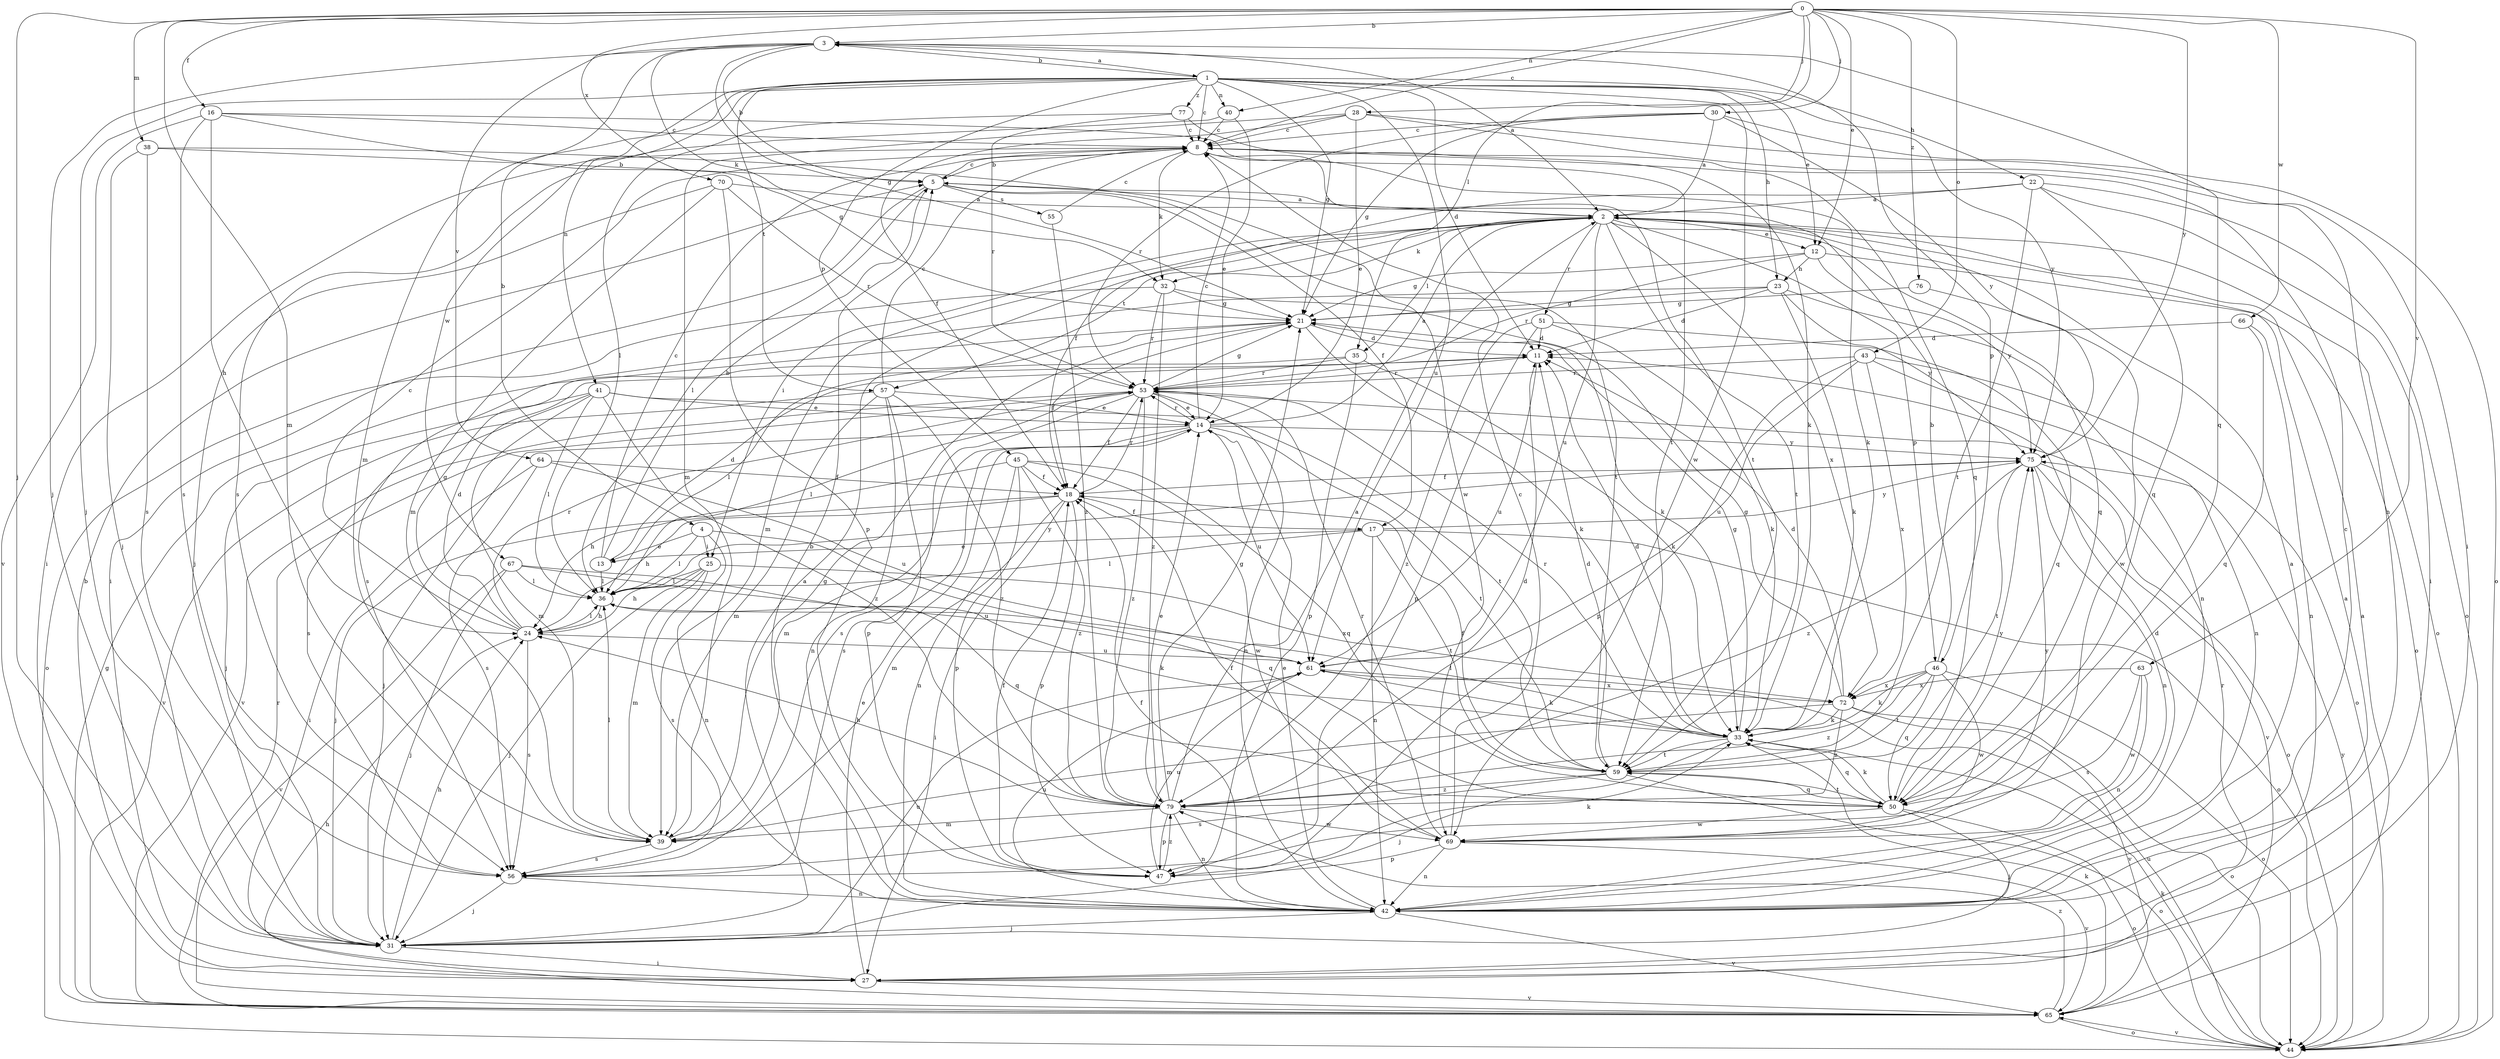 strict digraph  {
0;
1;
2;
3;
4;
5;
8;
11;
12;
13;
14;
16;
17;
18;
21;
22;
23;
24;
25;
27;
28;
30;
31;
32;
33;
35;
36;
38;
39;
40;
41;
42;
43;
44;
45;
46;
47;
50;
51;
53;
55;
56;
57;
59;
61;
63;
64;
65;
66;
67;
69;
70;
72;
75;
76;
77;
79;
0 -> 3  [label=b];
0 -> 8  [label=c];
0 -> 12  [label=e];
0 -> 16  [label=f];
0 -> 28  [label=j];
0 -> 30  [label=j];
0 -> 31  [label=j];
0 -> 35  [label=l];
0 -> 38  [label=m];
0 -> 39  [label=m];
0 -> 40  [label=n];
0 -> 43  [label=o];
0 -> 63  [label=v];
0 -> 66  [label=w];
0 -> 70  [label=x];
0 -> 75  [label=y];
0 -> 76  [label=z];
1 -> 3  [label=b];
1 -> 8  [label=c];
1 -> 11  [label=d];
1 -> 12  [label=e];
1 -> 21  [label=g];
1 -> 22  [label=h];
1 -> 23  [label=h];
1 -> 31  [label=j];
1 -> 39  [label=m];
1 -> 40  [label=n];
1 -> 41  [label=n];
1 -> 45  [label=p];
1 -> 57  [label=t];
1 -> 61  [label=u];
1 -> 67  [label=w];
1 -> 69  [label=w];
1 -> 75  [label=y];
1 -> 77  [label=z];
2 -> 12  [label=e];
2 -> 25  [label=i];
2 -> 32  [label=k];
2 -> 35  [label=l];
2 -> 39  [label=m];
2 -> 44  [label=o];
2 -> 46  [label=p];
2 -> 50  [label=q];
2 -> 51  [label=r];
2 -> 57  [label=t];
2 -> 59  [label=t];
2 -> 61  [label=u];
2 -> 72  [label=x];
3 -> 1  [label=a];
3 -> 2  [label=a];
3 -> 4  [label=b];
3 -> 5  [label=b];
3 -> 21  [label=g];
3 -> 31  [label=j];
3 -> 32  [label=k];
3 -> 46  [label=p];
3 -> 50  [label=q];
3 -> 64  [label=v];
4 -> 13  [label=e];
4 -> 25  [label=i];
4 -> 36  [label=l];
4 -> 42  [label=n];
4 -> 50  [label=q];
5 -> 2  [label=a];
5 -> 8  [label=c];
5 -> 17  [label=f];
5 -> 27  [label=i];
5 -> 36  [label=l];
5 -> 55  [label=s];
5 -> 59  [label=t];
8 -> 5  [label=b];
8 -> 27  [label=i];
8 -> 32  [label=k];
8 -> 33  [label=k];
8 -> 50  [label=q];
8 -> 59  [label=t];
11 -> 53  [label=r];
11 -> 61  [label=u];
12 -> 21  [label=g];
12 -> 23  [label=h];
12 -> 44  [label=o];
12 -> 53  [label=r];
12 -> 75  [label=y];
13 -> 5  [label=b];
13 -> 8  [label=c];
13 -> 11  [label=d];
13 -> 36  [label=l];
14 -> 2  [label=a];
14 -> 8  [label=c];
14 -> 31  [label=j];
14 -> 39  [label=m];
14 -> 53  [label=r];
14 -> 56  [label=s];
14 -> 59  [label=t];
14 -> 61  [label=u];
14 -> 75  [label=y];
16 -> 8  [label=c];
16 -> 21  [label=g];
16 -> 24  [label=h];
16 -> 56  [label=s];
16 -> 59  [label=t];
16 -> 65  [label=v];
17 -> 13  [label=e];
17 -> 36  [label=l];
17 -> 42  [label=n];
17 -> 44  [label=o];
17 -> 59  [label=t];
17 -> 75  [label=y];
18 -> 17  [label=f];
18 -> 24  [label=h];
18 -> 27  [label=i];
18 -> 31  [label=j];
18 -> 39  [label=m];
18 -> 47  [label=p];
18 -> 53  [label=r];
21 -> 11  [label=d];
21 -> 18  [label=f];
21 -> 33  [label=k];
22 -> 2  [label=a];
22 -> 18  [label=f];
22 -> 27  [label=i];
22 -> 44  [label=o];
22 -> 50  [label=q];
22 -> 59  [label=t];
23 -> 11  [label=d];
23 -> 21  [label=g];
23 -> 33  [label=k];
23 -> 42  [label=n];
23 -> 56  [label=s];
23 -> 75  [label=y];
24 -> 8  [label=c];
24 -> 11  [label=d];
24 -> 21  [label=g];
24 -> 36  [label=l];
24 -> 53  [label=r];
24 -> 56  [label=s];
24 -> 61  [label=u];
25 -> 24  [label=h];
25 -> 31  [label=j];
25 -> 36  [label=l];
25 -> 39  [label=m];
25 -> 56  [label=s];
25 -> 72  [label=x];
27 -> 2  [label=a];
27 -> 5  [label=b];
27 -> 14  [label=e];
27 -> 53  [label=r];
27 -> 65  [label=v];
28 -> 8  [label=c];
28 -> 14  [label=e];
28 -> 18  [label=f];
28 -> 27  [label=i];
28 -> 39  [label=m];
28 -> 42  [label=n];
30 -> 2  [label=a];
30 -> 8  [label=c];
30 -> 21  [label=g];
30 -> 44  [label=o];
30 -> 53  [label=r];
30 -> 75  [label=y];
31 -> 2  [label=a];
31 -> 24  [label=h];
31 -> 27  [label=i];
31 -> 61  [label=u];
32 -> 21  [label=g];
32 -> 33  [label=k];
32 -> 44  [label=o];
32 -> 53  [label=r];
32 -> 79  [label=z];
33 -> 11  [label=d];
33 -> 21  [label=g];
33 -> 31  [label=j];
33 -> 36  [label=l];
33 -> 50  [label=q];
33 -> 53  [label=r];
33 -> 59  [label=t];
35 -> 33  [label=k];
35 -> 36  [label=l];
35 -> 47  [label=p];
35 -> 53  [label=r];
36 -> 24  [label=h];
36 -> 33  [label=k];
36 -> 75  [label=y];
38 -> 5  [label=b];
38 -> 31  [label=j];
38 -> 56  [label=s];
38 -> 69  [label=w];
39 -> 21  [label=g];
39 -> 36  [label=l];
39 -> 56  [label=s];
40 -> 8  [label=c];
40 -> 14  [label=e];
40 -> 56  [label=s];
41 -> 14  [label=e];
41 -> 31  [label=j];
41 -> 36  [label=l];
41 -> 39  [label=m];
41 -> 56  [label=s];
41 -> 59  [label=t];
41 -> 79  [label=z];
42 -> 2  [label=a];
42 -> 5  [label=b];
42 -> 8  [label=c];
42 -> 11  [label=d];
42 -> 14  [label=e];
42 -> 18  [label=f];
42 -> 31  [label=j];
42 -> 61  [label=u];
42 -> 65  [label=v];
43 -> 42  [label=n];
43 -> 44  [label=o];
43 -> 47  [label=p];
43 -> 53  [label=r];
43 -> 61  [label=u];
43 -> 72  [label=x];
44 -> 33  [label=k];
44 -> 61  [label=u];
44 -> 65  [label=v];
44 -> 75  [label=y];
45 -> 18  [label=f];
45 -> 24  [label=h];
45 -> 42  [label=n];
45 -> 47  [label=p];
45 -> 50  [label=q];
45 -> 69  [label=w];
45 -> 79  [label=z];
46 -> 5  [label=b];
46 -> 33  [label=k];
46 -> 44  [label=o];
46 -> 50  [label=q];
46 -> 59  [label=t];
46 -> 69  [label=w];
46 -> 72  [label=x];
46 -> 79  [label=z];
47 -> 18  [label=f];
47 -> 33  [label=k];
47 -> 61  [label=u];
47 -> 79  [label=z];
50 -> 31  [label=j];
50 -> 33  [label=k];
50 -> 44  [label=o];
50 -> 59  [label=t];
50 -> 69  [label=w];
50 -> 75  [label=y];
51 -> 11  [label=d];
51 -> 33  [label=k];
51 -> 47  [label=p];
51 -> 50  [label=q];
51 -> 79  [label=z];
53 -> 14  [label=e];
53 -> 18  [label=f];
53 -> 21  [label=g];
53 -> 36  [label=l];
53 -> 42  [label=n];
53 -> 56  [label=s];
53 -> 65  [label=v];
53 -> 79  [label=z];
55 -> 8  [label=c];
55 -> 79  [label=z];
56 -> 31  [label=j];
56 -> 42  [label=n];
57 -> 8  [label=c];
57 -> 14  [label=e];
57 -> 39  [label=m];
57 -> 42  [label=n];
57 -> 47  [label=p];
57 -> 65  [label=v];
57 -> 79  [label=z];
59 -> 11  [label=d];
59 -> 18  [label=f];
59 -> 44  [label=o];
59 -> 50  [label=q];
59 -> 56  [label=s];
59 -> 79  [label=z];
61 -> 33  [label=k];
61 -> 72  [label=x];
63 -> 42  [label=n];
63 -> 56  [label=s];
63 -> 69  [label=w];
63 -> 72  [label=x];
64 -> 18  [label=f];
64 -> 27  [label=i];
64 -> 56  [label=s];
64 -> 61  [label=u];
65 -> 2  [label=a];
65 -> 21  [label=g];
65 -> 24  [label=h];
65 -> 33  [label=k];
65 -> 44  [label=o];
65 -> 53  [label=r];
65 -> 79  [label=z];
66 -> 11  [label=d];
66 -> 42  [label=n];
66 -> 50  [label=q];
67 -> 31  [label=j];
67 -> 36  [label=l];
67 -> 50  [label=q];
67 -> 61  [label=u];
67 -> 65  [label=v];
69 -> 8  [label=c];
69 -> 18  [label=f];
69 -> 42  [label=n];
69 -> 47  [label=p];
69 -> 53  [label=r];
69 -> 65  [label=v];
69 -> 75  [label=y];
70 -> 2  [label=a];
70 -> 31  [label=j];
70 -> 39  [label=m];
70 -> 47  [label=p];
70 -> 53  [label=r];
72 -> 11  [label=d];
72 -> 21  [label=g];
72 -> 33  [label=k];
72 -> 39  [label=m];
72 -> 44  [label=o];
72 -> 65  [label=v];
72 -> 79  [label=z];
75 -> 18  [label=f];
75 -> 42  [label=n];
75 -> 44  [label=o];
75 -> 59  [label=t];
75 -> 65  [label=v];
75 -> 79  [label=z];
76 -> 21  [label=g];
76 -> 69  [label=w];
77 -> 8  [label=c];
77 -> 33  [label=k];
77 -> 36  [label=l];
77 -> 53  [label=r];
79 -> 2  [label=a];
79 -> 11  [label=d];
79 -> 14  [label=e];
79 -> 21  [label=g];
79 -> 24  [label=h];
79 -> 39  [label=m];
79 -> 42  [label=n];
79 -> 47  [label=p];
79 -> 69  [label=w];
}
